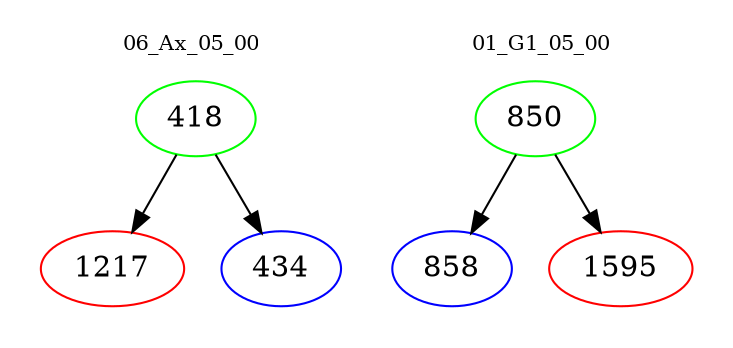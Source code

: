 digraph{
subgraph cluster_0 {
color = white
label = "06_Ax_05_00";
fontsize=10;
T0_418 [label="418", color="green"]
T0_418 -> T0_1217 [color="black"]
T0_1217 [label="1217", color="red"]
T0_418 -> T0_434 [color="black"]
T0_434 [label="434", color="blue"]
}
subgraph cluster_1 {
color = white
label = "01_G1_05_00";
fontsize=10;
T1_850 [label="850", color="green"]
T1_850 -> T1_858 [color="black"]
T1_858 [label="858", color="blue"]
T1_850 -> T1_1595 [color="black"]
T1_1595 [label="1595", color="red"]
}
}
